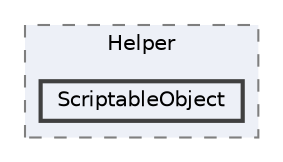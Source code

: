 digraph "C:/Users/むずでょ/Documents/Unity Projects/RMU-1-00-00-Research/Assets/RPGMaker/Codebase/CoreSystem/Helper/ScriptableObject"
{
 // LATEX_PDF_SIZE
  bgcolor="transparent";
  edge [fontname=Helvetica,fontsize=10,labelfontname=Helvetica,labelfontsize=10];
  node [fontname=Helvetica,fontsize=10,shape=box,height=0.2,width=0.4];
  compound=true
  subgraph clusterdir_eb609f64480eebf1cf2b58679202c625 {
    graph [ bgcolor="#edf0f7", pencolor="grey50", label="Helper", fontname=Helvetica,fontsize=10 style="filled,dashed", URL="dir_eb609f64480eebf1cf2b58679202c625.html",tooltip=""]
  dir_24772dc0747992ef2014711b84736e6e [label="ScriptableObject", fillcolor="#edf0f7", color="grey25", style="filled,bold", URL="dir_24772dc0747992ef2014711b84736e6e.html",tooltip=""];
  }
}
